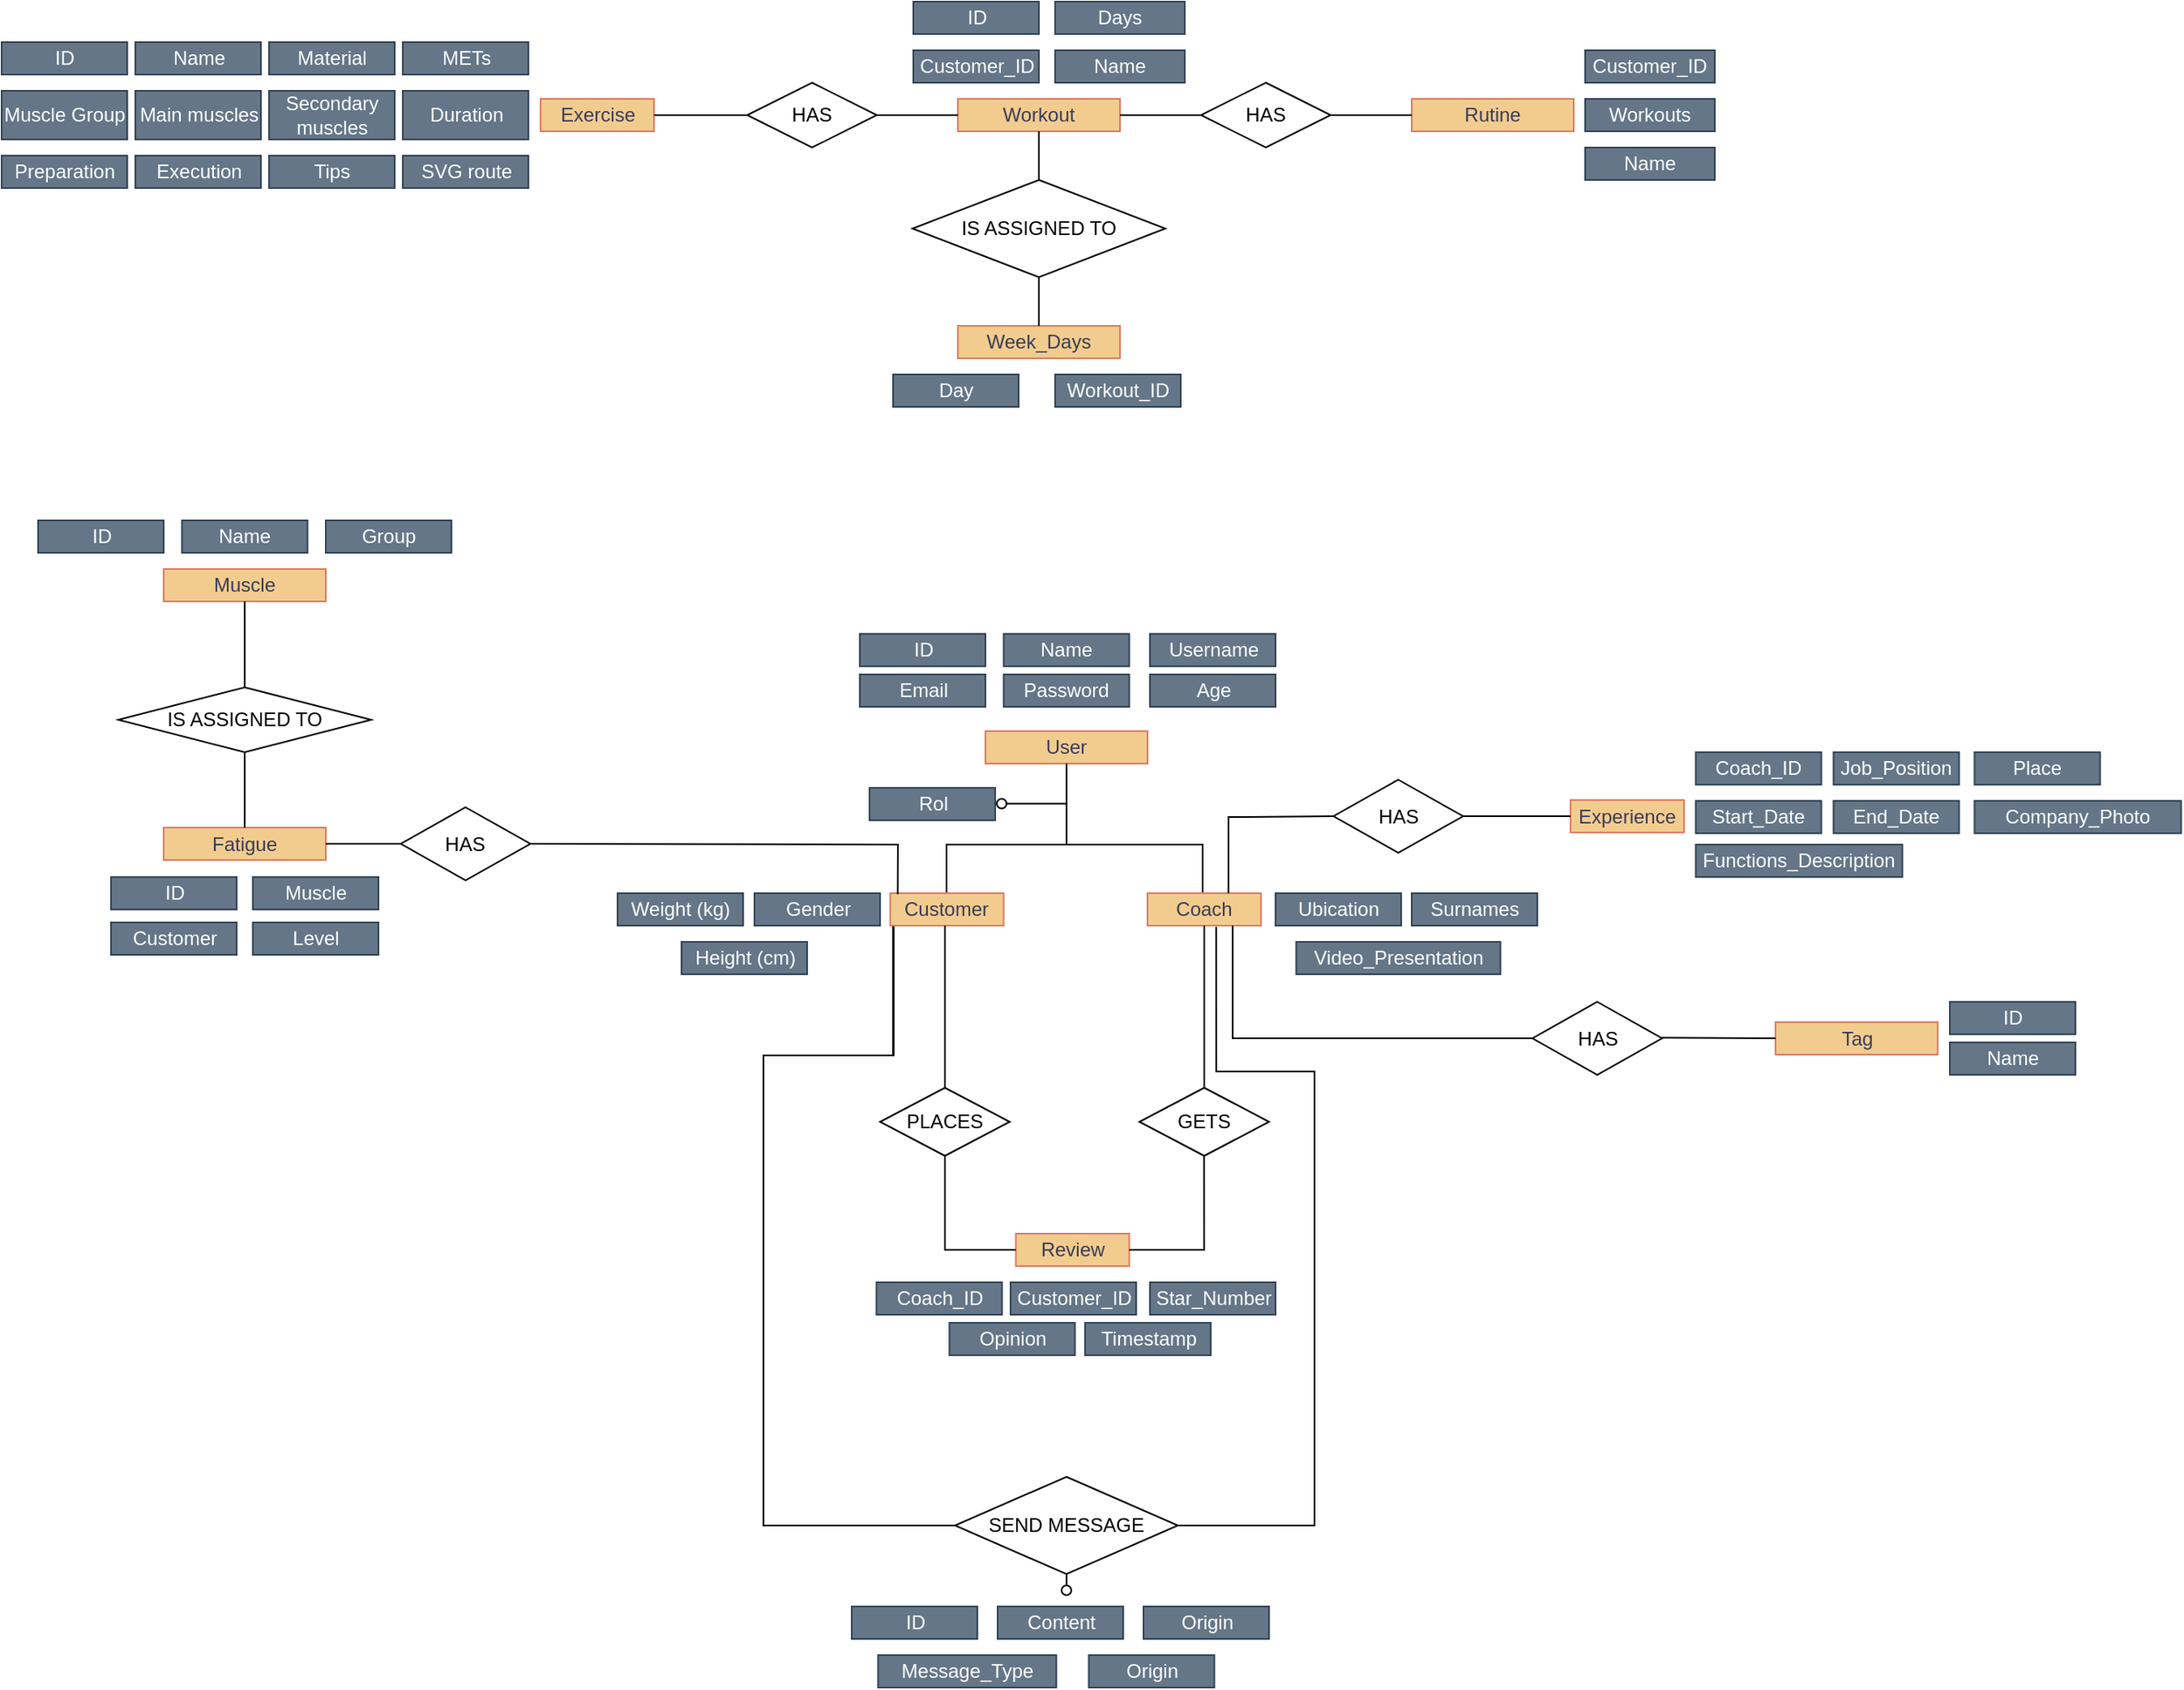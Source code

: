 <mxfile version="28.2.5">
  <diagram name="Página-1" id="MEg205cAF23KbVcI1lB2">
    <mxGraphModel dx="2852" dy="1498" grid="1" gridSize="10" guides="1" tooltips="1" connect="1" arrows="1" fold="1" page="1" pageScale="1" pageWidth="827" pageHeight="1169" background="none" math="0" shadow="0" adaptiveColors="none">
      <root>
        <mxCell id="0" />
        <mxCell id="1" parent="0" />
        <mxCell id="BMP8ENy1S9Kmtb3uV5n3-11" value="Exercise" style="rounded=0;whiteSpace=wrap;html=1;labelBackgroundColor=none;fillColor=#F2CC8F;strokeColor=#E07A5F;fontColor=#393C56;" parent="1" vertex="1">
          <mxGeometry x="522.5" y="70" width="70" height="20" as="geometry" />
        </mxCell>
        <mxCell id="BMP8ENy1S9Kmtb3uV5n3-57" value="Rutine" style="rounded=0;whiteSpace=wrap;html=1;labelBackgroundColor=none;fillColor=#F2CC8F;strokeColor=#E07A5F;fontColor=#393C56;" parent="1" vertex="1">
          <mxGeometry x="1060" y="70" width="100" height="20" as="geometry" />
        </mxCell>
        <mxCell id="BMP8ENy1S9Kmtb3uV5n3-60" value="Workout" style="rounded=0;whiteSpace=wrap;html=1;labelBackgroundColor=none;fillColor=#F2CC8F;strokeColor=#E07A5F;fontColor=#393C56;" parent="1" vertex="1">
          <mxGeometry x="780" y="70" width="100" height="20" as="geometry" />
        </mxCell>
        <mxCell id="BMP8ENy1S9Kmtb3uV5n3-62" value="Name" style="text;strokeColor=#314354;align=center;fillColor=#647687;html=1;verticalAlign=middle;whiteSpace=wrap;rounded=0;labelBackgroundColor=none;fontColor=#ffffff;" parent="1" vertex="1">
          <mxGeometry x="840" y="40" width="80" height="20" as="geometry" />
        </mxCell>
        <mxCell id="BMP8ENy1S9Kmtb3uV5n3-63" value="Days" style="text;strokeColor=#314354;align=center;fillColor=#647687;html=1;verticalAlign=middle;whiteSpace=wrap;rounded=0;labelBackgroundColor=none;fontColor=#ffffff;" parent="1" vertex="1">
          <mxGeometry x="840" y="10" width="80" height="20" as="geometry" />
        </mxCell>
        <mxCell id="jyfbiv6ZtFxNGjWQ2MaE-25" value="Customer_ID" style="text;strokeColor=#314354;align=center;fillColor=#647687;html=1;verticalAlign=middle;whiteSpace=wrap;rounded=0;labelBackgroundColor=none;fontColor=#ffffff;" parent="1" vertex="1">
          <mxGeometry x="752.5" y="40" width="77.5" height="20" as="geometry" />
        </mxCell>
        <mxCell id="jyfbiv6ZtFxNGjWQ2MaE-26" value="ID" style="text;strokeColor=#314354;align=center;fillColor=#647687;html=1;verticalAlign=middle;whiteSpace=wrap;rounded=0;labelBackgroundColor=none;fontColor=#ffffff;" parent="1" vertex="1">
          <mxGeometry x="752.5" y="10" width="77.5" height="20" as="geometry" />
        </mxCell>
        <mxCell id="jyfbiv6ZtFxNGjWQ2MaE-31" value="Week_Days" style="rounded=0;whiteSpace=wrap;html=1;labelBackgroundColor=none;fillColor=#F2CC8F;strokeColor=#E07A5F;fontColor=#393C56;" parent="1" vertex="1">
          <mxGeometry x="780" y="210" width="100" height="20" as="geometry" />
        </mxCell>
        <mxCell id="T90zVaQdE3CuUc_-cCi9-25" style="edgeStyle=orthogonalEdgeStyle;rounded=0;orthogonalLoop=1;jettySize=auto;html=1;entryX=0;entryY=0.5;entryDx=0;entryDy=0;endArrow=none;endFill=0;" parent="1" target="T90zVaQdE3CuUc_-cCi9-7" edge="1">
          <mxGeometry relative="1" as="geometry">
            <mxPoint x="346" y="1260" as="sourcePoint" />
          </mxGeometry>
        </mxCell>
        <mxCell id="T90zVaQdE3CuUc_-cCi9-27" style="edgeStyle=orthogonalEdgeStyle;rounded=0;orthogonalLoop=1;jettySize=auto;html=1;entryX=0.415;entryY=-0.182;entryDx=0;entryDy=0;entryPerimeter=0;endArrow=none;endFill=0;" parent="1" target="T90zVaQdE3CuUc_-cCi9-4" edge="1">
          <mxGeometry relative="1" as="geometry">
            <mxPoint x="674" y="1290" as="sourcePoint" />
          </mxGeometry>
        </mxCell>
        <mxCell id="T90zVaQdE3CuUc_-cCi9-33" style="edgeStyle=orthogonalEdgeStyle;rounded=0;orthogonalLoop=1;jettySize=auto;html=1;exitX=0.5;exitY=1;exitDx=0;exitDy=0;endArrow=oval;endFill=0;" parent="1" source="pFR4GA6-vP2tQE4cFtqX-128" edge="1">
          <mxGeometry relative="1" as="geometry">
            <mxPoint x="847" y="990" as="targetPoint" />
            <mxPoint x="874.5" y="1005" as="sourcePoint" />
            <Array as="points">
              <mxPoint x="847" y="980" />
              <mxPoint x="847" y="980" />
            </Array>
          </mxGeometry>
        </mxCell>
        <mxCell id="aXXxI1qADEioDbkJjRRy-9" value="HAS" style="rhombus;whiteSpace=wrap;html=1;" parent="1" vertex="1">
          <mxGeometry x="930" y="60" width="80" height="40" as="geometry" />
        </mxCell>
        <mxCell id="aXXxI1qADEioDbkJjRRy-12" value="HAS" style="rhombus;whiteSpace=wrap;html=1;" parent="1" vertex="1">
          <mxGeometry x="650" y="60" width="80" height="40" as="geometry" />
        </mxCell>
        <mxCell id="aXXxI1qADEioDbkJjRRy-15" value="IS ASSIGNED TO" style="rhombus;whiteSpace=wrap;html=1;" parent="1" vertex="1">
          <mxGeometry x="752" y="120" width="156" height="60" as="geometry" />
        </mxCell>
        <mxCell id="pFR4GA6-vP2tQE4cFtqX-7" value="" style="endArrow=none;html=1;rounded=0;exitX=1;exitY=0.5;exitDx=0;exitDy=0;entryX=0;entryY=0.5;entryDx=0;entryDy=0;" edge="1" parent="1" source="BMP8ENy1S9Kmtb3uV5n3-11" target="aXXxI1qADEioDbkJjRRy-12">
          <mxGeometry width="50" height="50" relative="1" as="geometry">
            <mxPoint x="630" y="140" as="sourcePoint" />
            <mxPoint x="680" y="90" as="targetPoint" />
          </mxGeometry>
        </mxCell>
        <mxCell id="pFR4GA6-vP2tQE4cFtqX-8" value="" style="endArrow=none;html=1;rounded=0;exitX=1;exitY=0.5;exitDx=0;exitDy=0;" edge="1" parent="1" source="aXXxI1qADEioDbkJjRRy-12" target="BMP8ENy1S9Kmtb3uV5n3-60">
          <mxGeometry width="50" height="50" relative="1" as="geometry">
            <mxPoint x="710" y="79.66" as="sourcePoint" />
            <mxPoint x="780" y="79.66" as="targetPoint" />
          </mxGeometry>
        </mxCell>
        <mxCell id="pFR4GA6-vP2tQE4cFtqX-9" value="" style="endArrow=none;html=1;rounded=0;exitX=1;exitY=0.5;exitDx=0;exitDy=0;entryX=0;entryY=0.5;entryDx=0;entryDy=0;" edge="1" parent="1" source="BMP8ENy1S9Kmtb3uV5n3-60" target="aXXxI1qADEioDbkJjRRy-9">
          <mxGeometry width="50" height="50" relative="1" as="geometry">
            <mxPoint x="880" y="79.8" as="sourcePoint" />
            <mxPoint x="950" y="79.8" as="targetPoint" />
          </mxGeometry>
        </mxCell>
        <mxCell id="pFR4GA6-vP2tQE4cFtqX-10" value="" style="endArrow=none;html=1;rounded=0;exitX=1;exitY=0.5;exitDx=0;exitDy=0;entryX=0;entryY=0.5;entryDx=0;entryDy=0;" edge="1" parent="1" source="aXXxI1qADEioDbkJjRRy-9" target="BMP8ENy1S9Kmtb3uV5n3-57">
          <mxGeometry width="50" height="50" relative="1" as="geometry">
            <mxPoint x="1031.5" y="79.66" as="sourcePoint" />
            <mxPoint x="1102.5" y="79.66" as="targetPoint" />
          </mxGeometry>
        </mxCell>
        <mxCell id="pFR4GA6-vP2tQE4cFtqX-13" value="" style="endArrow=none;html=1;rounded=0;exitX=0.5;exitY=0;exitDx=0;exitDy=0;entryX=0.5;entryY=1;entryDx=0;entryDy=0;" edge="1" parent="1" source="aXXxI1qADEioDbkJjRRy-15" target="BMP8ENy1S9Kmtb3uV5n3-60">
          <mxGeometry width="50" height="50" relative="1" as="geometry">
            <mxPoint x="795" y="104.83" as="sourcePoint" />
            <mxPoint x="865" y="104.83" as="targetPoint" />
          </mxGeometry>
        </mxCell>
        <mxCell id="pFR4GA6-vP2tQE4cFtqX-14" value="" style="endArrow=none;html=1;rounded=0;exitX=0.5;exitY=0;exitDx=0;exitDy=0;" edge="1" parent="1" source="jyfbiv6ZtFxNGjWQ2MaE-31">
          <mxGeometry width="50" height="50" relative="1" as="geometry">
            <mxPoint x="829.9" y="240" as="sourcePoint" />
            <mxPoint x="830" y="180" as="targetPoint" />
          </mxGeometry>
        </mxCell>
        <mxCell id="pFR4GA6-vP2tQE4cFtqX-16" value="Customer_ID" style="text;strokeColor=#314354;align=center;fillColor=#647687;html=1;verticalAlign=middle;whiteSpace=wrap;rounded=0;labelBackgroundColor=none;fontColor=#ffffff;" vertex="1" parent="1">
          <mxGeometry x="1167" y="40" width="80" height="20" as="geometry" />
        </mxCell>
        <mxCell id="pFR4GA6-vP2tQE4cFtqX-17" value="Workouts" style="text;strokeColor=#314354;align=center;fillColor=#647687;html=1;verticalAlign=middle;whiteSpace=wrap;rounded=0;labelBackgroundColor=none;fontColor=#ffffff;" vertex="1" parent="1">
          <mxGeometry x="1167" y="70" width="80" height="20" as="geometry" />
        </mxCell>
        <mxCell id="pFR4GA6-vP2tQE4cFtqX-18" value="Name" style="text;strokeColor=#314354;align=center;fillColor=#647687;html=1;verticalAlign=middle;whiteSpace=wrap;rounded=0;labelBackgroundColor=none;fontColor=#ffffff;" vertex="1" parent="1">
          <mxGeometry x="1167" y="100" width="80" height="20" as="geometry" />
        </mxCell>
        <mxCell id="pFR4GA6-vP2tQE4cFtqX-19" value="Day" style="text;strokeColor=#314354;align=center;fillColor=#647687;html=1;verticalAlign=middle;whiteSpace=wrap;rounded=0;labelBackgroundColor=none;fontColor=#ffffff;" vertex="1" parent="1">
          <mxGeometry x="740" y="240" width="77.5" height="20" as="geometry" />
        </mxCell>
        <mxCell id="pFR4GA6-vP2tQE4cFtqX-20" value="Workout_ID" style="text;strokeColor=#314354;align=center;fillColor=#647687;html=1;verticalAlign=middle;whiteSpace=wrap;rounded=0;labelBackgroundColor=none;fontColor=#ffffff;" vertex="1" parent="1">
          <mxGeometry x="840" y="240" width="77.5" height="20" as="geometry" />
        </mxCell>
        <mxCell id="pFR4GA6-vP2tQE4cFtqX-21" value="ID" style="text;strokeColor=#314354;align=center;fillColor=#647687;html=1;verticalAlign=middle;whiteSpace=wrap;rounded=0;labelBackgroundColor=none;fontColor=#ffffff;" vertex="1" parent="1">
          <mxGeometry x="190" y="35" width="77.5" height="20" as="geometry" />
        </mxCell>
        <mxCell id="pFR4GA6-vP2tQE4cFtqX-22" value="Name" style="text;strokeColor=#314354;align=center;fillColor=#647687;html=1;verticalAlign=middle;whiteSpace=wrap;rounded=0;labelBackgroundColor=none;fontColor=#ffffff;" vertex="1" parent="1">
          <mxGeometry x="272.5" y="35" width="77.5" height="20" as="geometry" />
        </mxCell>
        <mxCell id="pFR4GA6-vP2tQE4cFtqX-23" value="Material" style="text;strokeColor=#314354;align=center;fillColor=#647687;html=1;verticalAlign=middle;whiteSpace=wrap;rounded=0;labelBackgroundColor=none;fontColor=#ffffff;" vertex="1" parent="1">
          <mxGeometry x="355" y="35" width="77.5" height="20" as="geometry" />
        </mxCell>
        <mxCell id="pFR4GA6-vP2tQE4cFtqX-24" value="METs" style="text;strokeColor=#314354;align=center;fillColor=#647687;html=1;verticalAlign=middle;whiteSpace=wrap;rounded=0;labelBackgroundColor=none;fontColor=#ffffff;" vertex="1" parent="1">
          <mxGeometry x="437.5" y="35" width="77.5" height="20" as="geometry" />
        </mxCell>
        <mxCell id="pFR4GA6-vP2tQE4cFtqX-25" value="Muscle Group" style="text;strokeColor=#314354;align=center;fillColor=#647687;html=1;verticalAlign=middle;whiteSpace=wrap;rounded=0;labelBackgroundColor=none;fontColor=#ffffff;" vertex="1" parent="1">
          <mxGeometry x="190" y="65" width="77.5" height="30" as="geometry" />
        </mxCell>
        <mxCell id="pFR4GA6-vP2tQE4cFtqX-26" value="Main muscles" style="text;strokeColor=#314354;align=center;fillColor=#647687;html=1;verticalAlign=middle;whiteSpace=wrap;rounded=0;labelBackgroundColor=none;fontColor=#ffffff;" vertex="1" parent="1">
          <mxGeometry x="272.5" y="65" width="77.5" height="30" as="geometry" />
        </mxCell>
        <mxCell id="pFR4GA6-vP2tQE4cFtqX-27" value="Secondary muscles" style="text;strokeColor=#314354;align=center;fillColor=#647687;html=1;verticalAlign=middle;whiteSpace=wrap;rounded=0;labelBackgroundColor=none;fontColor=#ffffff;" vertex="1" parent="1">
          <mxGeometry x="355" y="65" width="77.5" height="30" as="geometry" />
        </mxCell>
        <mxCell id="pFR4GA6-vP2tQE4cFtqX-28" value="Duration" style="text;strokeColor=#314354;align=center;fillColor=#647687;html=1;verticalAlign=middle;whiteSpace=wrap;rounded=0;labelBackgroundColor=none;fontColor=#ffffff;" vertex="1" parent="1">
          <mxGeometry x="437.5" y="65" width="77.5" height="30" as="geometry" />
        </mxCell>
        <mxCell id="pFR4GA6-vP2tQE4cFtqX-29" value="Preparation" style="text;strokeColor=#314354;align=center;fillColor=#647687;html=1;verticalAlign=middle;whiteSpace=wrap;rounded=0;labelBackgroundColor=none;fontColor=#ffffff;" vertex="1" parent="1">
          <mxGeometry x="190" y="105" width="77.5" height="20" as="geometry" />
        </mxCell>
        <mxCell id="pFR4GA6-vP2tQE4cFtqX-30" value="Execution" style="text;strokeColor=#314354;align=center;fillColor=#647687;html=1;verticalAlign=middle;whiteSpace=wrap;rounded=0;labelBackgroundColor=none;fontColor=#ffffff;" vertex="1" parent="1">
          <mxGeometry x="272.5" y="105" width="77.5" height="20" as="geometry" />
        </mxCell>
        <mxCell id="pFR4GA6-vP2tQE4cFtqX-31" value="Tips" style="text;strokeColor=#314354;align=center;fillColor=#647687;html=1;verticalAlign=middle;whiteSpace=wrap;rounded=0;labelBackgroundColor=none;fontColor=#ffffff;" vertex="1" parent="1">
          <mxGeometry x="355" y="105" width="77.5" height="20" as="geometry" />
        </mxCell>
        <mxCell id="pFR4GA6-vP2tQE4cFtqX-32" value="SVG route" style="text;strokeColor=#314354;align=center;fillColor=#647687;html=1;verticalAlign=middle;whiteSpace=wrap;rounded=0;labelBackgroundColor=none;fontColor=#ffffff;" vertex="1" parent="1">
          <mxGeometry x="437.5" y="105" width="77.5" height="20" as="geometry" />
        </mxCell>
        <mxCell id="pFR4GA6-vP2tQE4cFtqX-33" value="User" style="rounded=0;whiteSpace=wrap;html=1;labelBackgroundColor=none;fillColor=#F2CC8F;strokeColor=#E07A5F;fontColor=#393C56;" vertex="1" parent="1">
          <mxGeometry x="797" y="460" width="100" height="20" as="geometry" />
        </mxCell>
        <mxCell id="pFR4GA6-vP2tQE4cFtqX-34" value="" style="endArrow=none;html=1;rounded=0;startArrow=oval;startFill=0;" edge="1" parent="1">
          <mxGeometry width="50" height="50" relative="1" as="geometry">
            <mxPoint x="807" y="504.76" as="sourcePoint" />
            <mxPoint x="847" y="504.76" as="targetPoint" />
          </mxGeometry>
        </mxCell>
        <mxCell id="pFR4GA6-vP2tQE4cFtqX-36" value="Rol" style="text;strokeColor=#314354;align=center;fillColor=#647687;html=1;verticalAlign=middle;whiteSpace=wrap;rounded=0;labelBackgroundColor=none;fontColor=#ffffff;" vertex="1" parent="1">
          <mxGeometry x="725.5" y="495" width="77.5" height="20" as="geometry" />
        </mxCell>
        <mxCell id="pFR4GA6-vP2tQE4cFtqX-40" style="edgeStyle=orthogonalEdgeStyle;rounded=0;orthogonalLoop=1;jettySize=auto;html=1;entryX=0.5;entryY=0;entryDx=0;entryDy=0;endArrow=none;endFill=0;" edge="1" parent="1" target="pFR4GA6-vP2tQE4cFtqX-57">
          <mxGeometry relative="1" as="geometry">
            <Array as="points">
              <mxPoint x="847" y="530" />
              <mxPoint x="773" y="530" />
              <mxPoint x="773" y="560" />
            </Array>
            <mxPoint x="847" y="480" as="sourcePoint" />
            <mxPoint x="777" y="545" as="targetPoint" />
          </mxGeometry>
        </mxCell>
        <mxCell id="pFR4GA6-vP2tQE4cFtqX-41" style="edgeStyle=orthogonalEdgeStyle;rounded=0;orthogonalLoop=1;jettySize=auto;html=1;entryX=0.5;entryY=0;entryDx=0;entryDy=0;endArrow=none;endFill=0;" edge="1" parent="1" target="pFR4GA6-vP2tQE4cFtqX-58">
          <mxGeometry relative="1" as="geometry">
            <Array as="points">
              <mxPoint x="847" y="530" />
              <mxPoint x="931" y="530" />
            </Array>
            <mxPoint x="847" y="480" as="sourcePoint" />
            <mxPoint x="917" y="545" as="targetPoint" />
          </mxGeometry>
        </mxCell>
        <mxCell id="pFR4GA6-vP2tQE4cFtqX-48" value="ID" style="text;strokeColor=#314354;align=center;fillColor=#647687;html=1;verticalAlign=middle;whiteSpace=wrap;rounded=0;labelBackgroundColor=none;fontColor=#ffffff;" vertex="1" parent="1">
          <mxGeometry x="719.5" y="400" width="77.5" height="20" as="geometry" />
        </mxCell>
        <mxCell id="pFR4GA6-vP2tQE4cFtqX-49" value="Name" style="text;strokeColor=#314354;align=center;fillColor=#647687;html=1;verticalAlign=middle;whiteSpace=wrap;rounded=0;labelBackgroundColor=none;fontColor=#ffffff;" vertex="1" parent="1">
          <mxGeometry x="808.25" y="400" width="77.5" height="20" as="geometry" />
        </mxCell>
        <mxCell id="pFR4GA6-vP2tQE4cFtqX-51" value="Email" style="text;strokeColor=#314354;align=center;fillColor=#647687;html=1;verticalAlign=middle;whiteSpace=wrap;rounded=0;labelBackgroundColor=none;fontColor=#ffffff;" vertex="1" parent="1">
          <mxGeometry x="719.5" y="425" width="77.5" height="20" as="geometry" />
        </mxCell>
        <mxCell id="pFR4GA6-vP2tQE4cFtqX-52" value="Password" style="text;strokeColor=#314354;align=center;fillColor=#647687;html=1;verticalAlign=middle;whiteSpace=wrap;rounded=0;labelBackgroundColor=none;fontColor=#ffffff;" vertex="1" parent="1">
          <mxGeometry x="808.25" y="425" width="77.5" height="20" as="geometry" />
        </mxCell>
        <mxCell id="pFR4GA6-vP2tQE4cFtqX-53" value="Age" style="text;strokeColor=#314354;align=center;fillColor=#647687;html=1;verticalAlign=middle;whiteSpace=wrap;rounded=0;labelBackgroundColor=none;fontColor=#ffffff;" vertex="1" parent="1">
          <mxGeometry x="898.5" y="425" width="77.5" height="20" as="geometry" />
        </mxCell>
        <mxCell id="pFR4GA6-vP2tQE4cFtqX-54" value="Username" style="text;strokeColor=#314354;align=center;fillColor=#647687;html=1;verticalAlign=middle;whiteSpace=wrap;rounded=0;labelBackgroundColor=none;fontColor=#ffffff;" vertex="1" parent="1">
          <mxGeometry x="898.5" y="400" width="77.5" height="20" as="geometry" />
        </mxCell>
        <mxCell id="pFR4GA6-vP2tQE4cFtqX-57" value="Customer" style="rounded=0;whiteSpace=wrap;html=1;labelBackgroundColor=none;fillColor=#F2CC8F;strokeColor=#E07A5F;fontColor=#393C56;" vertex="1" parent="1">
          <mxGeometry x="738.25" y="560" width="70" height="20" as="geometry" />
        </mxCell>
        <mxCell id="pFR4GA6-vP2tQE4cFtqX-58" value="Coach" style="rounded=0;whiteSpace=wrap;html=1;labelBackgroundColor=none;fillColor=#F2CC8F;strokeColor=#E07A5F;fontColor=#393C56;" vertex="1" parent="1">
          <mxGeometry x="897" y="560" width="70" height="20" as="geometry" />
        </mxCell>
        <mxCell id="pFR4GA6-vP2tQE4cFtqX-65" value="Ubication&lt;span style=&quot;color: rgba(0, 0, 0, 0); font-family: monospace; font-size: 0px; text-align: start; text-wrap-mode: nowrap;&quot;&gt;%3CmxGraphModel%3E%3Croot%3E%3CmxCell%20id%3D%220%22%2F%3E%3CmxCell%20id%3D%221%22%20parent%3D%220%22%2F%3E%3CmxCell%20id%3D%222%22%20value%3D%22Age%22%20style%3D%22text%3BstrokeColor%3D%23314354%3Balign%3Dcenter%3BfillColor%3D%23647687%3Bhtml%3D1%3BverticalAlign%3Dmiddle%3BwhiteSpace%3Dwrap%3Brounded%3D0%3BlabelBackgroundColor%3Dnone%3BfontColor%3D%23ffffff%3B%22%20vertex%3D%221%22%20parent%3D%221%22%3E%3CmxGeometry%20x%3D%22341.5%22%20y%3D%22195%22%20width%3D%2277.5%22%20height%3D%2220%22%20as%3D%22geometry%22%2F%3E%3C%2FmxCell%3E%3C%2Froot%3E%3C%2FmxGraphModel%3E&lt;/span&gt;" style="text;strokeColor=#314354;align=center;fillColor=#647687;html=1;verticalAlign=middle;whiteSpace=wrap;rounded=0;labelBackgroundColor=none;fontColor=#ffffff;" vertex="1" parent="1">
          <mxGeometry x="976" y="560" width="77.5" height="20" as="geometry" />
        </mxCell>
        <mxCell id="pFR4GA6-vP2tQE4cFtqX-67" value="Video_Presentation" style="text;strokeColor=#314354;align=center;fillColor=#647687;html=1;verticalAlign=middle;whiteSpace=wrap;rounded=0;labelBackgroundColor=none;fontColor=#ffffff;" vertex="1" parent="1">
          <mxGeometry x="988.75" y="590" width="126" height="20" as="geometry" />
        </mxCell>
        <mxCell id="pFR4GA6-vP2tQE4cFtqX-69" value="Surnames" style="text;strokeColor=#314354;align=center;fillColor=#647687;html=1;verticalAlign=middle;whiteSpace=wrap;rounded=0;labelBackgroundColor=none;fontColor=#ffffff;" vertex="1" parent="1">
          <mxGeometry x="1060" y="560" width="77.5" height="20" as="geometry" />
        </mxCell>
        <mxCell id="pFR4GA6-vP2tQE4cFtqX-73" value="Gender" style="text;strokeColor=#314354;align=center;fillColor=#647687;html=1;verticalAlign=middle;whiteSpace=wrap;rounded=0;labelBackgroundColor=none;fontColor=#ffffff;" vertex="1" parent="1">
          <mxGeometry x="654.5" y="560" width="77.5" height="20" as="geometry" />
        </mxCell>
        <mxCell id="pFR4GA6-vP2tQE4cFtqX-74" value="Weight (kg)" style="text;strokeColor=#314354;align=center;fillColor=#647687;html=1;verticalAlign=middle;whiteSpace=wrap;rounded=0;labelBackgroundColor=none;fontColor=#ffffff;" vertex="1" parent="1">
          <mxGeometry x="570" y="560" width="77.5" height="20" as="geometry" />
        </mxCell>
        <mxCell id="pFR4GA6-vP2tQE4cFtqX-75" value="Height (cm)" style="text;strokeColor=#314354;align=center;fillColor=#647687;html=1;verticalAlign=middle;whiteSpace=wrap;rounded=0;labelBackgroundColor=none;fontColor=#ffffff;" vertex="1" parent="1">
          <mxGeometry x="609.5" y="590" width="77.5" height="20" as="geometry" />
        </mxCell>
        <mxCell id="pFR4GA6-vP2tQE4cFtqX-76" value="&lt;div&gt;HAS&lt;/div&gt;" style="rhombus;whiteSpace=wrap;html=1;" vertex="1" parent="1">
          <mxGeometry x="1011.75" y="490" width="80" height="45" as="geometry" />
        </mxCell>
        <mxCell id="pFR4GA6-vP2tQE4cFtqX-77" style="edgeStyle=orthogonalEdgeStyle;rounded=0;orthogonalLoop=1;jettySize=auto;html=1;endArrow=none;endFill=0;entryX=0;entryY=0.5;entryDx=0;entryDy=0;exitX=0.714;exitY=0;exitDx=0;exitDy=0;exitPerimeter=0;" edge="1" parent="1" source="pFR4GA6-vP2tQE4cFtqX-58" target="pFR4GA6-vP2tQE4cFtqX-76">
          <mxGeometry relative="1" as="geometry">
            <Array as="points">
              <mxPoint x="947" y="513" />
              <mxPoint x="957" y="513" />
            </Array>
            <mxPoint x="927" y="520" as="sourcePoint" />
            <mxPoint x="1012" y="515" as="targetPoint" />
          </mxGeometry>
        </mxCell>
        <mxCell id="pFR4GA6-vP2tQE4cFtqX-78" value="Experience" style="rounded=0;whiteSpace=wrap;html=1;labelBackgroundColor=none;fillColor=#F2CC8F;strokeColor=#E07A5F;fontColor=#393C56;" vertex="1" parent="1">
          <mxGeometry x="1158" y="502.5" width="70" height="20" as="geometry" />
        </mxCell>
        <mxCell id="pFR4GA6-vP2tQE4cFtqX-81" value="" style="endArrow=none;html=1;rounded=0;exitX=1;exitY=0.5;exitDx=0;exitDy=0;entryX=0;entryY=0.5;entryDx=0;entryDy=0;" edge="1" parent="1" source="pFR4GA6-vP2tQE4cFtqX-76" target="pFR4GA6-vP2tQE4cFtqX-78">
          <mxGeometry width="50" height="50" relative="1" as="geometry">
            <mxPoint x="1092.75" y="512.46" as="sourcePoint" />
            <mxPoint x="1157.5" y="512.46" as="targetPoint" />
          </mxGeometry>
        </mxCell>
        <mxCell id="pFR4GA6-vP2tQE4cFtqX-89" value="Coach_ID" style="text;strokeColor=#314354;align=center;fillColor=#647687;html=1;verticalAlign=middle;whiteSpace=wrap;rounded=0;labelBackgroundColor=none;fontColor=#ffffff;" vertex="1" parent="1">
          <mxGeometry x="1235.25" y="473" width="77.5" height="20" as="geometry" />
        </mxCell>
        <mxCell id="pFR4GA6-vP2tQE4cFtqX-90" value="Job_Position" style="text;strokeColor=#314354;align=center;fillColor=#647687;html=1;verticalAlign=middle;whiteSpace=wrap;rounded=0;labelBackgroundColor=none;fontColor=#ffffff;" vertex="1" parent="1">
          <mxGeometry x="1320.25" y="473" width="77.5" height="20" as="geometry" />
        </mxCell>
        <mxCell id="pFR4GA6-vP2tQE4cFtqX-91" value="Place" style="text;strokeColor=#314354;align=center;fillColor=#647687;html=1;verticalAlign=middle;whiteSpace=wrap;rounded=0;labelBackgroundColor=none;fontColor=#ffffff;" vertex="1" parent="1">
          <mxGeometry x="1407.25" y="473" width="77.5" height="20" as="geometry" />
        </mxCell>
        <mxCell id="pFR4GA6-vP2tQE4cFtqX-92" value="End_Date" style="text;strokeColor=#314354;align=center;fillColor=#647687;html=1;verticalAlign=middle;whiteSpace=wrap;rounded=0;labelBackgroundColor=none;fontColor=#ffffff;" vertex="1" parent="1">
          <mxGeometry x="1320.25" y="503" width="77.5" height="20" as="geometry" />
        </mxCell>
        <mxCell id="pFR4GA6-vP2tQE4cFtqX-94" value="Start_Date" style="text;strokeColor=#314354;align=center;fillColor=#647687;html=1;verticalAlign=middle;whiteSpace=wrap;rounded=0;labelBackgroundColor=none;fontColor=#ffffff;" vertex="1" parent="1">
          <mxGeometry x="1235.25" y="503" width="77.5" height="20" as="geometry" />
        </mxCell>
        <mxCell id="pFR4GA6-vP2tQE4cFtqX-96" value="Functions_Description" style="text;strokeColor=#314354;align=center;fillColor=#647687;html=1;verticalAlign=middle;whiteSpace=wrap;rounded=0;labelBackgroundColor=none;fontColor=#ffffff;" vertex="1" parent="1">
          <mxGeometry x="1235.25" y="530" width="127.5" height="20" as="geometry" />
        </mxCell>
        <mxCell id="pFR4GA6-vP2tQE4cFtqX-98" value="Company_Photo" style="text;strokeColor=#314354;align=center;fillColor=#647687;html=1;verticalAlign=middle;whiteSpace=wrap;rounded=0;labelBackgroundColor=none;fontColor=#ffffff;" vertex="1" parent="1">
          <mxGeometry x="1407.25" y="503" width="127.5" height="20" as="geometry" />
        </mxCell>
        <mxCell id="pFR4GA6-vP2tQE4cFtqX-99" style="edgeStyle=orthogonalEdgeStyle;rounded=0;orthogonalLoop=1;jettySize=auto;html=1;endArrow=none;endFill=0;exitX=0.75;exitY=1;exitDx=0;exitDy=0;entryX=0;entryY=0.5;entryDx=0;entryDy=0;" edge="1" parent="1" source="pFR4GA6-vP2tQE4cFtqX-58" target="pFR4GA6-vP2tQE4cFtqX-100">
          <mxGeometry relative="1" as="geometry">
            <Array as="points">
              <mxPoint x="950" y="650" />
            </Array>
            <mxPoint x="947.5" y="677" as="sourcePoint" />
            <mxPoint x="1127" y="650" as="targetPoint" />
          </mxGeometry>
        </mxCell>
        <mxCell id="pFR4GA6-vP2tQE4cFtqX-100" value="&lt;div&gt;HAS&lt;/div&gt;" style="rhombus;whiteSpace=wrap;html=1;" vertex="1" parent="1">
          <mxGeometry x="1134.5" y="627" width="80" height="45" as="geometry" />
        </mxCell>
        <mxCell id="pFR4GA6-vP2tQE4cFtqX-101" value="Tag" style="rounded=0;whiteSpace=wrap;html=1;labelBackgroundColor=none;fillColor=#F2CC8F;strokeColor=#E07A5F;fontColor=#393C56;" vertex="1" parent="1">
          <mxGeometry x="1284.5" y="639.5" width="100" height="20" as="geometry" />
        </mxCell>
        <mxCell id="pFR4GA6-vP2tQE4cFtqX-102" value="" style="endArrow=none;html=1;rounded=0;exitX=1;exitY=0.5;exitDx=0;exitDy=0;entryX=0;entryY=0.5;entryDx=0;entryDy=0;" edge="1" parent="1" target="pFR4GA6-vP2tQE4cFtqX-101">
          <mxGeometry width="50" height="50" relative="1" as="geometry">
            <mxPoint x="1214.5" y="649.16" as="sourcePoint" />
            <mxPoint x="1280.5" y="649.16" as="targetPoint" />
          </mxGeometry>
        </mxCell>
        <mxCell id="pFR4GA6-vP2tQE4cFtqX-105" value="ID" style="text;strokeColor=#314354;align=center;fillColor=#647687;html=1;verticalAlign=middle;whiteSpace=wrap;rounded=0;labelBackgroundColor=none;fontColor=#ffffff;" vertex="1" parent="1">
          <mxGeometry x="1392" y="627" width="77.5" height="20" as="geometry" />
        </mxCell>
        <mxCell id="pFR4GA6-vP2tQE4cFtqX-106" value="Name" style="text;strokeColor=#314354;align=center;fillColor=#647687;html=1;verticalAlign=middle;whiteSpace=wrap;rounded=0;labelBackgroundColor=none;fontColor=#ffffff;" vertex="1" parent="1">
          <mxGeometry x="1392" y="652" width="77.5" height="20" as="geometry" />
        </mxCell>
        <mxCell id="pFR4GA6-vP2tQE4cFtqX-108" style="edgeStyle=orthogonalEdgeStyle;rounded=0;orthogonalLoop=1;jettySize=auto;html=1;endArrow=none;endFill=0;entryX=0.5;entryY=1;entryDx=0;entryDy=0;exitX=0.5;exitY=0;exitDx=0;exitDy=0;" edge="1" parent="1" source="pFR4GA6-vP2tQE4cFtqX-113" target="pFR4GA6-vP2tQE4cFtqX-58">
          <mxGeometry relative="1" as="geometry">
            <Array as="points">
              <mxPoint x="932" y="680" />
              <mxPoint x="932" y="680" />
            </Array>
            <mxPoint x="907" y="780" as="sourcePoint" />
            <mxPoint x="868" y="613.5" as="targetPoint" />
          </mxGeometry>
        </mxCell>
        <mxCell id="pFR4GA6-vP2tQE4cFtqX-109" value="Review" style="rounded=0;whiteSpace=wrap;html=1;labelBackgroundColor=none;fillColor=#F2CC8F;strokeColor=#E07A5F;fontColor=#393C56;" vertex="1" parent="1">
          <mxGeometry x="815.75" y="770" width="70" height="20" as="geometry" />
        </mxCell>
        <mxCell id="pFR4GA6-vP2tQE4cFtqX-112" value="PLACES" style="rhombus;whiteSpace=wrap;html=1;" vertex="1" parent="1">
          <mxGeometry x="732" y="680" width="80" height="42" as="geometry" />
        </mxCell>
        <mxCell id="pFR4GA6-vP2tQE4cFtqX-113" value="GETS" style="rhombus;whiteSpace=wrap;html=1;" vertex="1" parent="1">
          <mxGeometry x="892" y="680" width="80" height="42" as="geometry" />
        </mxCell>
        <mxCell id="pFR4GA6-vP2tQE4cFtqX-114" style="edgeStyle=orthogonalEdgeStyle;rounded=0;orthogonalLoop=1;jettySize=auto;html=1;endArrow=none;endFill=0;entryX=0.5;entryY=1;entryDx=0;entryDy=0;exitX=1;exitY=0.5;exitDx=0;exitDy=0;" edge="1" parent="1" source="pFR4GA6-vP2tQE4cFtqX-109">
          <mxGeometry relative="1" as="geometry">
            <Array as="points">
              <mxPoint x="932" y="780" />
            </Array>
            <mxPoint x="931.86" y="822" as="sourcePoint" />
            <mxPoint x="931.86" y="722" as="targetPoint" />
          </mxGeometry>
        </mxCell>
        <mxCell id="pFR4GA6-vP2tQE4cFtqX-116" value="" style="endArrow=none;html=1;rounded=0;exitX=0.5;exitY=1;exitDx=0;exitDy=0;entryX=0;entryY=0.5;entryDx=0;entryDy=0;" edge="1" parent="1" source="pFR4GA6-vP2tQE4cFtqX-112" target="pFR4GA6-vP2tQE4cFtqX-109">
          <mxGeometry width="50" height="50" relative="1" as="geometry">
            <mxPoint x="817" y="750" as="sourcePoint" />
            <mxPoint x="772" y="780" as="targetPoint" />
            <Array as="points">
              <mxPoint x="772" y="780" />
            </Array>
          </mxGeometry>
        </mxCell>
        <mxCell id="pFR4GA6-vP2tQE4cFtqX-117" style="edgeStyle=orthogonalEdgeStyle;rounded=0;orthogonalLoop=1;jettySize=auto;html=1;endArrow=none;endFill=0;exitX=0.5;exitY=0;exitDx=0;exitDy=0;" edge="1" parent="1" source="pFR4GA6-vP2tQE4cFtqX-112">
          <mxGeometry relative="1" as="geometry">
            <Array as="points">
              <mxPoint x="772" y="580" />
            </Array>
            <mxPoint x="771.83" y="687" as="sourcePoint" />
            <mxPoint x="772" y="580" as="targetPoint" />
          </mxGeometry>
        </mxCell>
        <mxCell id="pFR4GA6-vP2tQE4cFtqX-123" value="Coach_ID" style="text;strokeColor=#314354;align=center;fillColor=#647687;html=1;verticalAlign=middle;whiteSpace=wrap;rounded=0;labelBackgroundColor=none;fontColor=#ffffff;" vertex="1" parent="1">
          <mxGeometry x="729.75" y="800" width="77.5" height="20" as="geometry" />
        </mxCell>
        <mxCell id="pFR4GA6-vP2tQE4cFtqX-124" value="Customer_ID" style="text;strokeColor=#314354;align=center;fillColor=#647687;html=1;verticalAlign=middle;whiteSpace=wrap;rounded=0;labelBackgroundColor=none;fontColor=#ffffff;" vertex="1" parent="1">
          <mxGeometry x="812.5" y="800" width="77.5" height="20" as="geometry" />
        </mxCell>
        <mxCell id="pFR4GA6-vP2tQE4cFtqX-125" value="Star_Number" style="text;strokeColor=#314354;align=center;fillColor=#647687;html=1;verticalAlign=middle;whiteSpace=wrap;rounded=0;labelBackgroundColor=none;fontColor=#ffffff;" vertex="1" parent="1">
          <mxGeometry x="898.5" y="800" width="77.5" height="20" as="geometry" />
        </mxCell>
        <mxCell id="pFR4GA6-vP2tQE4cFtqX-126" value="Opinion" style="text;strokeColor=#314354;align=center;fillColor=#647687;html=1;verticalAlign=middle;whiteSpace=wrap;rounded=0;labelBackgroundColor=none;fontColor=#ffffff;" vertex="1" parent="1">
          <mxGeometry x="774.75" y="825" width="77.5" height="20" as="geometry" />
        </mxCell>
        <mxCell id="pFR4GA6-vP2tQE4cFtqX-127" value="Timestamp" style="text;strokeColor=#314354;align=center;fillColor=#647687;html=1;verticalAlign=middle;whiteSpace=wrap;rounded=0;labelBackgroundColor=none;fontColor=#ffffff;" vertex="1" parent="1">
          <mxGeometry x="858.5" y="825" width="77.5" height="20" as="geometry" />
        </mxCell>
        <mxCell id="pFR4GA6-vP2tQE4cFtqX-128" value="SEND MESSAGE" style="rhombus;whiteSpace=wrap;html=1;" vertex="1" parent="1">
          <mxGeometry x="778.25" y="920" width="137.5" height="60" as="geometry" />
        </mxCell>
        <mxCell id="pFR4GA6-vP2tQE4cFtqX-129" style="edgeStyle=orthogonalEdgeStyle;rounded=0;orthogonalLoop=1;jettySize=auto;html=1;endArrow=none;endFill=0;entryX=0.031;entryY=1.022;entryDx=0;entryDy=0;entryPerimeter=0;" edge="1" parent="1" target="pFR4GA6-vP2tQE4cFtqX-57">
          <mxGeometry relative="1" as="geometry">
            <Array as="points">
              <mxPoint x="660" y="660" />
              <mxPoint x="740" y="660" />
              <mxPoint x="740" y="580" />
            </Array>
            <mxPoint x="660" y="940" as="sourcePoint" />
            <mxPoint x="739.25" y="599.5" as="targetPoint" />
          </mxGeometry>
        </mxCell>
        <mxCell id="pFR4GA6-vP2tQE4cFtqX-130" style="edgeStyle=orthogonalEdgeStyle;rounded=0;orthogonalLoop=1;jettySize=auto;html=1;endArrow=none;endFill=0;entryX=0.031;entryY=1.022;entryDx=0;entryDy=0;entryPerimeter=0;exitX=0;exitY=0.5;exitDx=0;exitDy=0;" edge="1" parent="1" source="pFR4GA6-vP2tQE4cFtqX-128" target="pFR4GA6-vP2tQE4cFtqX-57">
          <mxGeometry relative="1" as="geometry">
            <Array as="points">
              <mxPoint x="660" y="950" />
              <mxPoint x="660" y="660" />
              <mxPoint x="740" y="660" />
            </Array>
            <mxPoint x="660" y="940" as="sourcePoint" />
            <mxPoint x="740" y="580" as="targetPoint" />
          </mxGeometry>
        </mxCell>
        <mxCell id="pFR4GA6-vP2tQE4cFtqX-135" style="edgeStyle=orthogonalEdgeStyle;rounded=0;orthogonalLoop=1;jettySize=auto;html=1;endArrow=none;endFill=0;entryX=0.605;entryY=1.039;entryDx=0;entryDy=0;entryPerimeter=0;exitX=1;exitY=0.5;exitDx=0;exitDy=0;" edge="1" parent="1" source="pFR4GA6-vP2tQE4cFtqX-128" target="pFR4GA6-vP2tQE4cFtqX-58">
          <mxGeometry relative="1" as="geometry">
            <Array as="points">
              <mxPoint x="1000" y="950" />
              <mxPoint x="1000" y="670" />
              <mxPoint x="939" y="670" />
            </Array>
            <mxPoint x="920" y="950" as="sourcePoint" />
            <mxPoint x="940" y="650" as="targetPoint" />
          </mxGeometry>
        </mxCell>
        <mxCell id="pFR4GA6-vP2tQE4cFtqX-136" value="ID" style="text;strokeColor=#314354;align=center;fillColor=#647687;html=1;verticalAlign=middle;whiteSpace=wrap;rounded=0;labelBackgroundColor=none;fontColor=#ffffff;" vertex="1" parent="1">
          <mxGeometry x="714.5" y="1000" width="77.5" height="20" as="geometry" />
        </mxCell>
        <mxCell id="pFR4GA6-vP2tQE4cFtqX-138" value="Content" style="text;strokeColor=#314354;align=center;fillColor=#647687;html=1;verticalAlign=middle;whiteSpace=wrap;rounded=0;labelBackgroundColor=none;fontColor=#ffffff;" vertex="1" parent="1">
          <mxGeometry x="804.5" y="1000" width="77.5" height="20" as="geometry" />
        </mxCell>
        <mxCell id="pFR4GA6-vP2tQE4cFtqX-140" value="Origin" style="text;strokeColor=#314354;align=center;fillColor=#647687;html=1;verticalAlign=middle;whiteSpace=wrap;rounded=0;labelBackgroundColor=none;fontColor=#ffffff;" vertex="1" parent="1">
          <mxGeometry x="894.5" y="1000" width="77.5" height="20" as="geometry" />
        </mxCell>
        <mxCell id="pFR4GA6-vP2tQE4cFtqX-141" value="Message_Type" style="text;strokeColor=#314354;align=center;fillColor=#647687;html=1;verticalAlign=middle;whiteSpace=wrap;rounded=0;labelBackgroundColor=none;fontColor=#ffffff;" vertex="1" parent="1">
          <mxGeometry x="730.75" y="1030" width="110" height="20" as="geometry" />
        </mxCell>
        <mxCell id="pFR4GA6-vP2tQE4cFtqX-142" value="Origin" style="text;strokeColor=#314354;align=center;fillColor=#647687;html=1;verticalAlign=middle;whiteSpace=wrap;rounded=0;labelBackgroundColor=none;fontColor=#ffffff;" vertex="1" parent="1">
          <mxGeometry x="860.75" y="1030" width="77.5" height="20" as="geometry" />
        </mxCell>
        <mxCell id="pFR4GA6-vP2tQE4cFtqX-145" value="" style="endArrow=none;html=1;rounded=0;entryX=0.066;entryY=0.031;entryDx=0;entryDy=0;entryPerimeter=0;exitX=1;exitY=0.5;exitDx=0;exitDy=0;" edge="1" parent="1" source="pFR4GA6-vP2tQE4cFtqX-147" target="pFR4GA6-vP2tQE4cFtqX-57">
          <mxGeometry width="50" height="50" relative="1" as="geometry">
            <mxPoint x="580" y="460" as="sourcePoint" />
            <mxPoint x="760" y="560" as="targetPoint" />
            <Array as="points">
              <mxPoint x="743" y="530" />
            </Array>
          </mxGeometry>
        </mxCell>
        <mxCell id="pFR4GA6-vP2tQE4cFtqX-147" value="&lt;div&gt;HAS&lt;/div&gt;" style="rhombus;whiteSpace=wrap;html=1;" vertex="1" parent="1">
          <mxGeometry x="436.25" y="507" width="80" height="45" as="geometry" />
        </mxCell>
        <mxCell id="pFR4GA6-vP2tQE4cFtqX-150" value="Muscle" style="text;strokeColor=#314354;align=center;fillColor=#647687;html=1;verticalAlign=middle;whiteSpace=wrap;rounded=0;labelBackgroundColor=none;fontColor=#ffffff;" vertex="1" parent="1">
          <mxGeometry x="345" y="550" width="77.5" height="20" as="geometry" />
        </mxCell>
        <mxCell id="pFR4GA6-vP2tQE4cFtqX-151" value="Fatigue" style="rounded=0;whiteSpace=wrap;html=1;labelBackgroundColor=none;fillColor=#F2CC8F;strokeColor=#E07A5F;fontColor=#393C56;" vertex="1" parent="1">
          <mxGeometry x="290" y="519.5" width="100" height="20" as="geometry" />
        </mxCell>
        <mxCell id="pFR4GA6-vP2tQE4cFtqX-152" value="" style="endArrow=none;html=1;rounded=0;exitX=1;exitY=0.5;exitDx=0;exitDy=0;entryX=0;entryY=0.5;entryDx=0;entryDy=0;" edge="1" parent="1" source="pFR4GA6-vP2tQE4cFtqX-151" target="pFR4GA6-vP2tQE4cFtqX-147">
          <mxGeometry width="50" height="50" relative="1" as="geometry">
            <mxPoint x="590" y="630" as="sourcePoint" />
            <mxPoint x="640" y="580" as="targetPoint" />
          </mxGeometry>
        </mxCell>
        <mxCell id="pFR4GA6-vP2tQE4cFtqX-153" value="Level" style="text;strokeColor=#314354;align=center;fillColor=#647687;html=1;verticalAlign=middle;whiteSpace=wrap;rounded=0;labelBackgroundColor=none;fontColor=#ffffff;" vertex="1" parent="1">
          <mxGeometry x="345" y="578" width="77.5" height="20" as="geometry" />
        </mxCell>
        <mxCell id="pFR4GA6-vP2tQE4cFtqX-154" value="Customer" style="text;strokeColor=#314354;align=center;fillColor=#647687;html=1;verticalAlign=middle;whiteSpace=wrap;rounded=0;labelBackgroundColor=none;fontColor=#ffffff;" vertex="1" parent="1">
          <mxGeometry x="257.5" y="578" width="77.5" height="20" as="geometry" />
        </mxCell>
        <mxCell id="pFR4GA6-vP2tQE4cFtqX-155" value="ID" style="text;strokeColor=#314354;align=center;fillColor=#647687;html=1;verticalAlign=middle;whiteSpace=wrap;rounded=0;labelBackgroundColor=none;fontColor=#ffffff;" vertex="1" parent="1">
          <mxGeometry x="257.5" y="550" width="77.5" height="20" as="geometry" />
        </mxCell>
        <mxCell id="pFR4GA6-vP2tQE4cFtqX-156" value="IS ASSIGNED TO" style="rhombus;whiteSpace=wrap;html=1;" vertex="1" parent="1">
          <mxGeometry x="262" y="433" width="156" height="40" as="geometry" />
        </mxCell>
        <mxCell id="pFR4GA6-vP2tQE4cFtqX-165" value="" style="endArrow=none;html=1;rounded=0;exitX=0.5;exitY=0;exitDx=0;exitDy=0;entryX=0.5;entryY=1;entryDx=0;entryDy=0;" edge="1" parent="1" source="pFR4GA6-vP2tQE4cFtqX-151" target="pFR4GA6-vP2tQE4cFtqX-156">
          <mxGeometry width="50" height="50" relative="1" as="geometry">
            <mxPoint x="450" y="410" as="sourcePoint" />
            <mxPoint x="500" y="360" as="targetPoint" />
          </mxGeometry>
        </mxCell>
        <mxCell id="pFR4GA6-vP2tQE4cFtqX-166" value="Muscle" style="rounded=0;whiteSpace=wrap;html=1;labelBackgroundColor=none;fillColor=#F2CC8F;strokeColor=#E07A5F;fontColor=#393C56;" vertex="1" parent="1">
          <mxGeometry x="290" y="360" width="100" height="20" as="geometry" />
        </mxCell>
        <mxCell id="pFR4GA6-vP2tQE4cFtqX-168" value="" style="endArrow=none;html=1;rounded=0;entryX=0.5;entryY=1;entryDx=0;entryDy=0;exitX=0.5;exitY=0;exitDx=0;exitDy=0;" edge="1" parent="1" source="pFR4GA6-vP2tQE4cFtqX-156" target="pFR4GA6-vP2tQE4cFtqX-166">
          <mxGeometry width="50" height="50" relative="1" as="geometry">
            <mxPoint x="414" y="450" as="sourcePoint" />
            <mxPoint x="464" y="400" as="targetPoint" />
          </mxGeometry>
        </mxCell>
        <mxCell id="pFR4GA6-vP2tQE4cFtqX-169" value="ID" style="text;strokeColor=#314354;align=center;fillColor=#647687;html=1;verticalAlign=middle;whiteSpace=wrap;rounded=0;labelBackgroundColor=none;fontColor=#ffffff;" vertex="1" parent="1">
          <mxGeometry x="212.5" y="330" width="77.5" height="20" as="geometry" />
        </mxCell>
        <mxCell id="pFR4GA6-vP2tQE4cFtqX-170" value="Name" style="text;strokeColor=#314354;align=center;fillColor=#647687;html=1;verticalAlign=middle;whiteSpace=wrap;rounded=0;labelBackgroundColor=none;fontColor=#ffffff;" vertex="1" parent="1">
          <mxGeometry x="301.25" y="330" width="77.5" height="20" as="geometry" />
        </mxCell>
        <mxCell id="pFR4GA6-vP2tQE4cFtqX-171" value="Group" style="text;strokeColor=#314354;align=center;fillColor=#647687;html=1;verticalAlign=middle;whiteSpace=wrap;rounded=0;labelBackgroundColor=none;fontColor=#ffffff;" vertex="1" parent="1">
          <mxGeometry x="390" y="330" width="77.5" height="20" as="geometry" />
        </mxCell>
      </root>
    </mxGraphModel>
  </diagram>
</mxfile>
